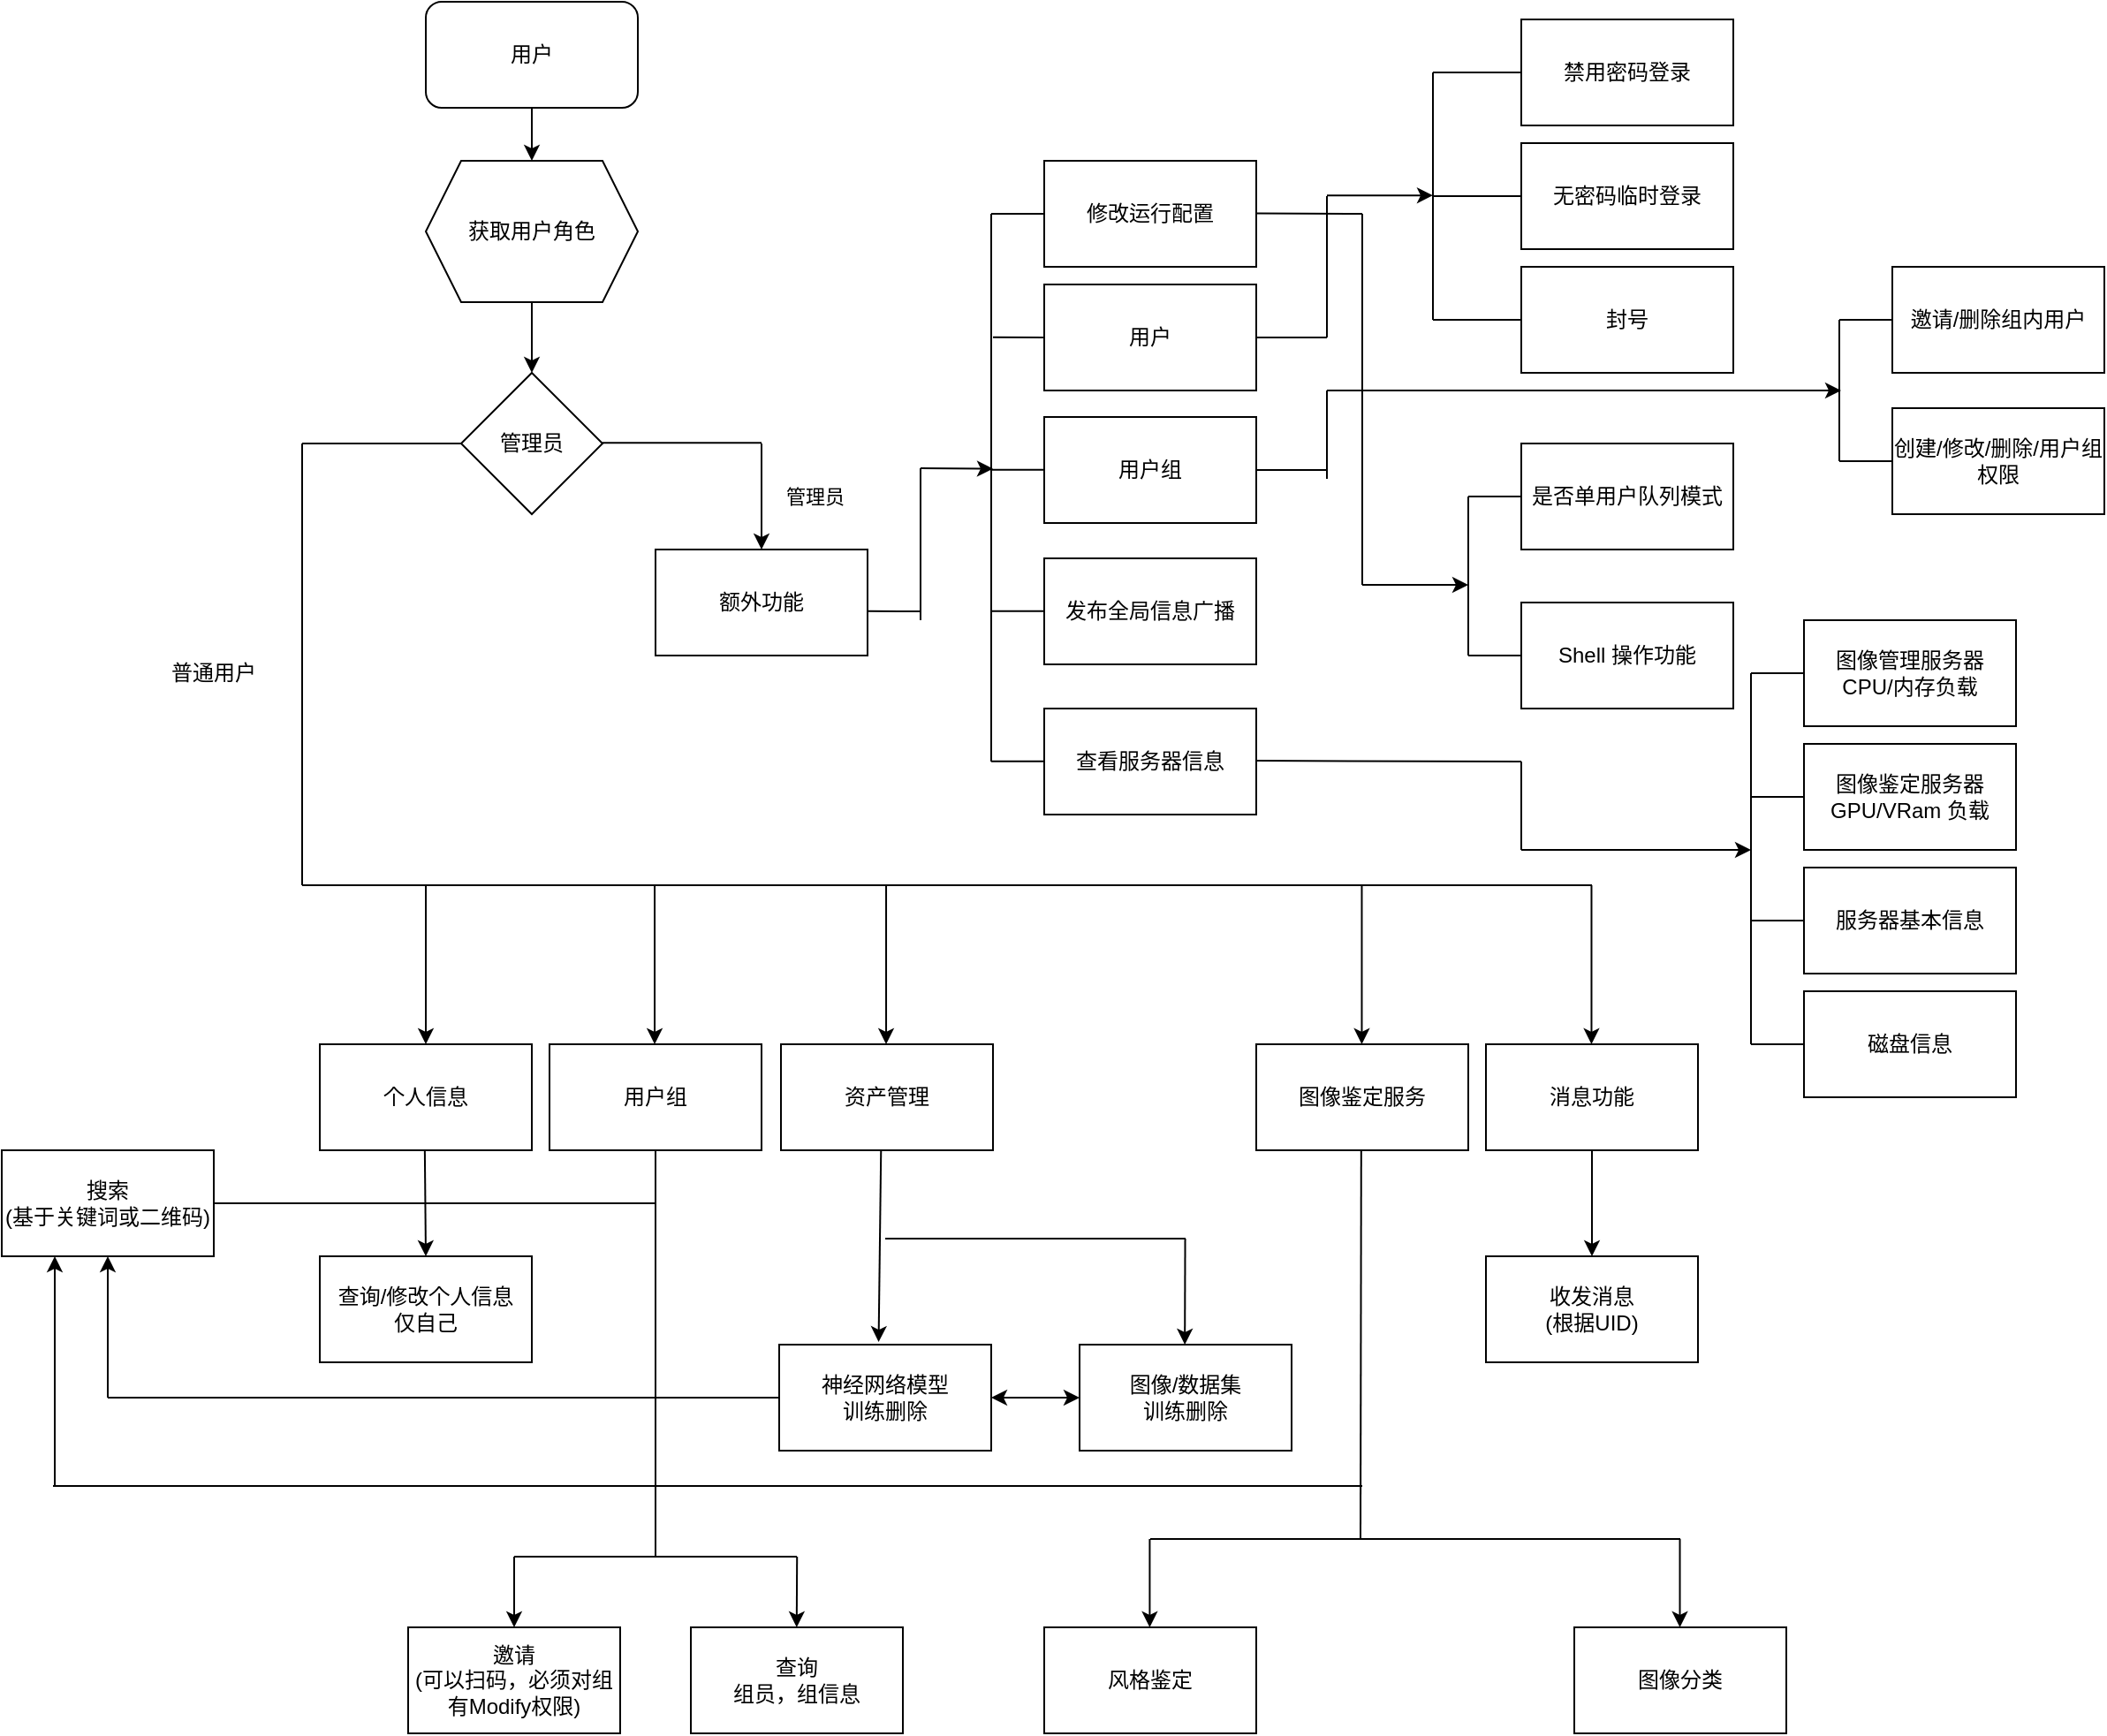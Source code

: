 <mxfile>
    <diagram id="TzvDb5SD6w05_vblTGc2" name="第 1 页">
        <mxGraphModel dx="1647" dy="1088" grid="1" gridSize="10" guides="1" tooltips="1" connect="1" arrows="1" fold="1" page="1" pageScale="1" pageWidth="768000" pageHeight="432000" math="0" shadow="0">
            <root>
                <mxCell id="0"/>
                <mxCell id="1" parent="0"/>
                <mxCell id="16" value="用户" style="rounded=1;whiteSpace=wrap;html=1;" parent="1" vertex="1">
                    <mxGeometry x="270" y="10" width="120" height="60" as="geometry"/>
                </mxCell>
                <mxCell id="74" value="获取用户角色" style="shape=hexagon;perimeter=hexagonPerimeter2;whiteSpace=wrap;html=1;fixedSize=1;" parent="1" vertex="1">
                    <mxGeometry x="270" y="100" width="120" height="80" as="geometry"/>
                </mxCell>
                <mxCell id="89" value="管理员" style="rhombus;whiteSpace=wrap;html=1;" parent="1" vertex="1">
                    <mxGeometry x="290" y="220" width="80" height="80" as="geometry"/>
                </mxCell>
                <mxCell id="90" value="" style="endArrow=classic;html=1;exitX=0.5;exitY=1;exitDx=0;exitDy=0;" parent="1" source="74" target="89" edge="1">
                    <mxGeometry width="50" height="50" relative="1" as="geometry">
                        <mxPoint x="470" y="350" as="sourcePoint"/>
                        <mxPoint x="520" y="300" as="targetPoint"/>
                    </mxGeometry>
                </mxCell>
                <mxCell id="92" value="额外功能" style="rounded=0;whiteSpace=wrap;html=1;" parent="1" vertex="1">
                    <mxGeometry x="400" y="320" width="120" height="60" as="geometry"/>
                </mxCell>
                <mxCell id="95" value="" style="endArrow=none;html=1;entryX=0;entryY=0.5;entryDx=0;entryDy=0;" parent="1" target="89" edge="1">
                    <mxGeometry width="50" height="50" relative="1" as="geometry">
                        <mxPoint x="200" y="260" as="sourcePoint"/>
                        <mxPoint x="490" y="210" as="targetPoint"/>
                    </mxGeometry>
                </mxCell>
                <mxCell id="96" value="" style="endArrow=none;html=1;entryX=0;entryY=0.5;entryDx=0;entryDy=0;" parent="1" edge="1">
                    <mxGeometry width="50" height="50" relative="1" as="geometry">
                        <mxPoint x="370.0" y="259.58" as="sourcePoint"/>
                        <mxPoint x="460.0" y="259.58" as="targetPoint"/>
                    </mxGeometry>
                </mxCell>
                <mxCell id="99" value="" style="endArrow=classic;html=1;" parent="1" edge="1">
                    <mxGeometry relative="1" as="geometry">
                        <mxPoint x="460" y="260" as="sourcePoint"/>
                        <mxPoint x="460" y="320" as="targetPoint"/>
                    </mxGeometry>
                </mxCell>
                <mxCell id="100" value="管理员" style="edgeLabel;resizable=0;html=1;align=center;verticalAlign=middle;" parent="99" connectable="0" vertex="1">
                    <mxGeometry relative="1" as="geometry">
                        <mxPoint x="30" as="offset"/>
                    </mxGeometry>
                </mxCell>
                <mxCell id="101" value="用户组" style="rounded=0;whiteSpace=wrap;html=1;" parent="1" vertex="1">
                    <mxGeometry x="620" y="245" width="120" height="60" as="geometry"/>
                </mxCell>
                <mxCell id="102" value="发布全局信息广播" style="rounded=0;whiteSpace=wrap;html=1;" parent="1" vertex="1">
                    <mxGeometry x="620" y="325" width="120" height="60" as="geometry"/>
                </mxCell>
                <mxCell id="103" value="查看服务器信息" style="rounded=0;whiteSpace=wrap;html=1;" parent="1" vertex="1">
                    <mxGeometry x="620" y="410" width="120" height="60" as="geometry"/>
                </mxCell>
                <mxCell id="108" value="个人信息" style="rounded=0;whiteSpace=wrap;html=1;" parent="1" vertex="1">
                    <mxGeometry x="210" y="600" width="120" height="60" as="geometry"/>
                </mxCell>
                <mxCell id="110" value="用户组" style="rounded=0;whiteSpace=wrap;html=1;" parent="1" vertex="1">
                    <mxGeometry x="340" y="600" width="120" height="60" as="geometry"/>
                </mxCell>
                <mxCell id="111" value="资产管理" style="rounded=0;whiteSpace=wrap;html=1;" parent="1" vertex="1">
                    <mxGeometry x="471" y="600" width="120" height="60" as="geometry"/>
                </mxCell>
                <mxCell id="112" value="图像鉴定服务" style="rounded=0;whiteSpace=wrap;html=1;" parent="1" vertex="1">
                    <mxGeometry x="740" y="600" width="120" height="60" as="geometry"/>
                </mxCell>
                <mxCell id="113" value="消息功能" style="rounded=0;whiteSpace=wrap;html=1;" parent="1" vertex="1">
                    <mxGeometry x="870" y="600" width="120" height="60" as="geometry"/>
                </mxCell>
                <mxCell id="114" value="" style="endArrow=none;html=1;" parent="1" edge="1">
                    <mxGeometry width="50" height="50" relative="1" as="geometry">
                        <mxPoint x="200" y="510" as="sourcePoint"/>
                        <mxPoint x="200" y="260" as="targetPoint"/>
                    </mxGeometry>
                </mxCell>
                <mxCell id="115" value="" style="endArrow=none;html=1;" parent="1" edge="1">
                    <mxGeometry width="50" height="50" relative="1" as="geometry">
                        <mxPoint x="200" y="510" as="sourcePoint"/>
                        <mxPoint x="930" y="510" as="targetPoint"/>
                    </mxGeometry>
                </mxCell>
                <mxCell id="117" value="" style="endArrow=classic;html=1;" parent="1" edge="1">
                    <mxGeometry width="50" height="50" relative="1" as="geometry">
                        <mxPoint x="270" y="510" as="sourcePoint"/>
                        <mxPoint x="270" y="600" as="targetPoint"/>
                    </mxGeometry>
                </mxCell>
                <mxCell id="119" value="" style="endArrow=classic;html=1;" parent="1" edge="1">
                    <mxGeometry width="50" height="50" relative="1" as="geometry">
                        <mxPoint x="399.52" y="510" as="sourcePoint"/>
                        <mxPoint x="399.52" y="600" as="targetPoint"/>
                    </mxGeometry>
                </mxCell>
                <mxCell id="120" value="" style="endArrow=classic;html=1;" parent="1" edge="1">
                    <mxGeometry width="50" height="50" relative="1" as="geometry">
                        <mxPoint x="530.52" y="510" as="sourcePoint"/>
                        <mxPoint x="530.52" y="600" as="targetPoint"/>
                    </mxGeometry>
                </mxCell>
                <mxCell id="122" value="" style="endArrow=classic;html=1;" parent="1" edge="1">
                    <mxGeometry width="50" height="50" relative="1" as="geometry">
                        <mxPoint x="799.74" y="510" as="sourcePoint"/>
                        <mxPoint x="799.74" y="600" as="targetPoint"/>
                    </mxGeometry>
                </mxCell>
                <mxCell id="123" value="" style="endArrow=classic;html=1;" parent="1" edge="1">
                    <mxGeometry width="50" height="50" relative="1" as="geometry">
                        <mxPoint x="929.74" y="510" as="sourcePoint"/>
                        <mxPoint x="929.74" y="600" as="targetPoint"/>
                    </mxGeometry>
                </mxCell>
                <mxCell id="124" value="查询/修改个人信息&lt;br&gt;仅自己" style="rounded=0;whiteSpace=wrap;html=1;" parent="1" vertex="1">
                    <mxGeometry x="210" y="720" width="120" height="60" as="geometry"/>
                </mxCell>
                <mxCell id="125" value="" style="endArrow=classic;html=1;entryX=0.5;entryY=0;entryDx=0;entryDy=0;" parent="1" target="124" edge="1">
                    <mxGeometry width="50" height="50" relative="1" as="geometry">
                        <mxPoint x="269.43" y="660" as="sourcePoint"/>
                        <mxPoint x="269.43" y="710" as="targetPoint"/>
                    </mxGeometry>
                </mxCell>
                <mxCell id="127" value="图像/数据集&lt;br&gt;训练删除" style="rounded=0;whiteSpace=wrap;html=1;" parent="1" vertex="1">
                    <mxGeometry x="640" y="770" width="120" height="60" as="geometry"/>
                </mxCell>
                <mxCell id="128" value="神经网络模型&lt;br&gt;训练删除" style="rounded=0;whiteSpace=wrap;html=1;" parent="1" vertex="1">
                    <mxGeometry x="470" y="770" width="120" height="60" as="geometry"/>
                </mxCell>
                <mxCell id="132" value="收发消息&lt;br&gt;(根据UID)" style="rounded=0;whiteSpace=wrap;html=1;" parent="1" vertex="1">
                    <mxGeometry x="870" y="720" width="120" height="60" as="geometry"/>
                </mxCell>
                <mxCell id="133" value="" style="endArrow=none;html=1;entryX=0.5;entryY=1;entryDx=0;entryDy=0;" parent="1" target="110" edge="1">
                    <mxGeometry width="50" height="50" relative="1" as="geometry">
                        <mxPoint x="400" y="890" as="sourcePoint"/>
                        <mxPoint x="430" y="720" as="targetPoint"/>
                    </mxGeometry>
                </mxCell>
                <mxCell id="136" value="查询&lt;br&gt;组员，组信息" style="rounded=0;whiteSpace=wrap;html=1;" parent="1" vertex="1">
                    <mxGeometry x="420" y="930" width="120" height="60" as="geometry"/>
                </mxCell>
                <mxCell id="137" value="邀请&lt;br&gt;(可以扫码，必须对组有Modify权限)" style="rounded=0;whiteSpace=wrap;html=1;" parent="1" vertex="1">
                    <mxGeometry x="260" y="930" width="120" height="60" as="geometry"/>
                </mxCell>
                <mxCell id="138" value="搜索&lt;br&gt;(基于关键词或二维码)" style="rounded=0;whiteSpace=wrap;html=1;" parent="1" vertex="1">
                    <mxGeometry x="30" y="660" width="120" height="60" as="geometry"/>
                </mxCell>
                <mxCell id="144" value="" style="endArrow=classic;html=1;entryX=0.5;entryY=0;entryDx=0;entryDy=0;" parent="1" target="137" edge="1">
                    <mxGeometry width="50" height="50" relative="1" as="geometry">
                        <mxPoint x="320" y="890" as="sourcePoint"/>
                        <mxPoint x="430" y="860" as="targetPoint"/>
                    </mxGeometry>
                </mxCell>
                <mxCell id="145" value="" style="endArrow=classic;html=1;entryX=0.5;entryY=0;entryDx=0;entryDy=0;" parent="1" edge="1">
                    <mxGeometry width="50" height="50" relative="1" as="geometry">
                        <mxPoint x="480.1" y="890" as="sourcePoint"/>
                        <mxPoint x="479.9" y="930" as="targetPoint"/>
                    </mxGeometry>
                </mxCell>
                <mxCell id="146" value="" style="endArrow=none;html=1;" parent="1" edge="1">
                    <mxGeometry width="50" height="50" relative="1" as="geometry">
                        <mxPoint x="400" y="890" as="sourcePoint"/>
                        <mxPoint x="480" y="890" as="targetPoint"/>
                    </mxGeometry>
                </mxCell>
                <mxCell id="147" value="" style="endArrow=none;html=1;" parent="1" edge="1">
                    <mxGeometry width="50" height="50" relative="1" as="geometry">
                        <mxPoint x="320" y="890" as="sourcePoint"/>
                        <mxPoint x="400" y="890" as="targetPoint"/>
                    </mxGeometry>
                </mxCell>
                <mxCell id="148" value="" style="endArrow=classic;html=1;exitX=0.5;exitY=1;exitDx=0;exitDy=0;entryX=0.5;entryY=0;entryDx=0;entryDy=0;" parent="1" source="113" target="132" edge="1">
                    <mxGeometry width="50" height="50" relative="1" as="geometry">
                        <mxPoint x="810" y="830" as="sourcePoint"/>
                        <mxPoint x="860" y="780" as="targetPoint"/>
                    </mxGeometry>
                </mxCell>
                <mxCell id="150" value="风格鉴定" style="rounded=0;whiteSpace=wrap;html=1;" parent="1" vertex="1">
                    <mxGeometry x="620" y="930" width="120" height="60" as="geometry"/>
                </mxCell>
                <mxCell id="151" value="图像分类" style="rounded=0;whiteSpace=wrap;html=1;" parent="1" vertex="1">
                    <mxGeometry x="920" y="930" width="120" height="60" as="geometry"/>
                </mxCell>
                <mxCell id="152" value="" style="endArrow=none;html=1;" parent="1" edge="1">
                    <mxGeometry width="50" height="50" relative="1" as="geometry">
                        <mxPoint x="799" y="880" as="sourcePoint"/>
                        <mxPoint x="799.41" y="660" as="targetPoint"/>
                    </mxGeometry>
                </mxCell>
                <mxCell id="154" value="" style="endArrow=classic;html=1;" parent="1" edge="1">
                    <mxGeometry width="50" height="50" relative="1" as="geometry">
                        <mxPoint x="979.76" y="880" as="sourcePoint"/>
                        <mxPoint x="979.76" y="930" as="targetPoint"/>
                    </mxGeometry>
                </mxCell>
                <mxCell id="155" value="" style="endArrow=classic;html=1;" parent="1" edge="1">
                    <mxGeometry width="50" height="50" relative="1" as="geometry">
                        <mxPoint x="679.71" y="880" as="sourcePoint"/>
                        <mxPoint x="679.71" y="930" as="targetPoint"/>
                    </mxGeometry>
                </mxCell>
                <mxCell id="157" value="" style="endArrow=none;html=1;" parent="1" edge="1">
                    <mxGeometry width="50" height="50" relative="1" as="geometry">
                        <mxPoint x="680" y="880" as="sourcePoint"/>
                        <mxPoint x="980" y="880" as="targetPoint"/>
                    </mxGeometry>
                </mxCell>
                <mxCell id="159" value="" style="endArrow=classic;html=1;entryX=0.469;entryY=-0.024;entryDx=0;entryDy=0;entryPerimeter=0;exitX=0.472;exitY=0.992;exitDx=0;exitDy=0;exitPerimeter=0;" parent="1" source="111" target="128" edge="1">
                    <mxGeometry width="50" height="50" relative="1" as="geometry">
                        <mxPoint x="530" y="730" as="sourcePoint"/>
                        <mxPoint x="480" y="710" as="targetPoint"/>
                    </mxGeometry>
                </mxCell>
                <mxCell id="162" value="" style="endArrow=none;html=1;" parent="1" edge="1">
                    <mxGeometry width="50" height="50" relative="1" as="geometry">
                        <mxPoint x="530" y="710" as="sourcePoint"/>
                        <mxPoint x="700" y="710" as="targetPoint"/>
                    </mxGeometry>
                </mxCell>
                <mxCell id="163" value="" style="endArrow=classic;html=1;" parent="1" edge="1">
                    <mxGeometry width="50" height="50" relative="1" as="geometry">
                        <mxPoint x="699.77" y="710" as="sourcePoint"/>
                        <mxPoint x="699.58" y="770" as="targetPoint"/>
                    </mxGeometry>
                </mxCell>
                <mxCell id="165" value="" style="endArrow=none;html=1;entryX=1;entryY=0.5;entryDx=0;entryDy=0;" parent="1" target="138" edge="1">
                    <mxGeometry width="50" height="50" relative="1" as="geometry">
                        <mxPoint x="400" y="690" as="sourcePoint"/>
                        <mxPoint x="530" y="740" as="targetPoint"/>
                    </mxGeometry>
                </mxCell>
                <mxCell id="168" value="" style="endArrow=classic;html=1;entryX=0.5;entryY=1;entryDx=0;entryDy=0;" parent="1" target="138" edge="1">
                    <mxGeometry width="50" height="50" relative="1" as="geometry">
                        <mxPoint x="90" y="800" as="sourcePoint"/>
                        <mxPoint x="135" y="750" as="targetPoint"/>
                    </mxGeometry>
                </mxCell>
                <mxCell id="170" value="" style="endArrow=none;html=1;entryX=0;entryY=0.5;entryDx=0;entryDy=0;" parent="1" target="128" edge="1">
                    <mxGeometry width="50" height="50" relative="1" as="geometry">
                        <mxPoint x="90" y="800" as="sourcePoint"/>
                        <mxPoint x="140" y="860" as="targetPoint"/>
                    </mxGeometry>
                </mxCell>
                <mxCell id="171" value="" style="endArrow=classic;startArrow=classic;html=1;exitX=1;exitY=0.5;exitDx=0;exitDy=0;entryX=0;entryY=0.5;entryDx=0;entryDy=0;" parent="1" source="128" target="127" edge="1">
                    <mxGeometry width="50" height="50" relative="1" as="geometry">
                        <mxPoint x="670" y="730" as="sourcePoint"/>
                        <mxPoint x="720" y="680" as="targetPoint"/>
                    </mxGeometry>
                </mxCell>
                <mxCell id="172" value="" style="endArrow=classic;html=1;exitX=0.5;exitY=1;exitDx=0;exitDy=0;entryX=0.5;entryY=0;entryDx=0;entryDy=0;" parent="1" source="16" target="74" edge="1">
                    <mxGeometry width="50" height="50" relative="1" as="geometry">
                        <mxPoint x="410" y="60" as="sourcePoint"/>
                        <mxPoint x="330" y="124" as="targetPoint"/>
                    </mxGeometry>
                </mxCell>
                <mxCell id="173" value="普通用户" style="text;html=1;strokeColor=none;fillColor=none;align=center;verticalAlign=middle;whiteSpace=wrap;rounded=0;" vertex="1" parent="1">
                    <mxGeometry x="120" y="375" width="60" height="30" as="geometry"/>
                </mxCell>
                <mxCell id="174" value="用户" style="rounded=0;whiteSpace=wrap;html=1;" vertex="1" parent="1">
                    <mxGeometry x="620" y="170" width="120" height="60" as="geometry"/>
                </mxCell>
                <mxCell id="175" value="无密码临时登录" style="rounded=0;whiteSpace=wrap;html=1;" vertex="1" parent="1">
                    <mxGeometry x="890" y="90" width="120" height="60" as="geometry"/>
                </mxCell>
                <mxCell id="176" value="封号" style="rounded=0;whiteSpace=wrap;html=1;" vertex="1" parent="1">
                    <mxGeometry x="890" y="160" width="120" height="60" as="geometry"/>
                </mxCell>
                <mxCell id="177" value="禁用密码登录" style="rounded=0;whiteSpace=wrap;html=1;" vertex="1" parent="1">
                    <mxGeometry x="890" y="20" width="120" height="60" as="geometry"/>
                </mxCell>
                <mxCell id="178" value="邀请/删除组内用户" style="rounded=0;whiteSpace=wrap;html=1;" vertex="1" parent="1">
                    <mxGeometry x="1100" y="160" width="120" height="60" as="geometry"/>
                </mxCell>
                <mxCell id="179" value="创建/修改/删除/用户组&lt;br&gt;权限" style="rounded=0;whiteSpace=wrap;html=1;" vertex="1" parent="1">
                    <mxGeometry x="1100" y="240" width="120" height="60" as="geometry"/>
                </mxCell>
                <mxCell id="180" value="图像管理服务器&lt;br&gt;CPU/内存负载" style="rounded=0;whiteSpace=wrap;html=1;" vertex="1" parent="1">
                    <mxGeometry x="1050" y="360" width="120" height="60" as="geometry"/>
                </mxCell>
                <mxCell id="181" value="图像鉴定服务器&lt;br&gt;GPU/VRam 负载" style="rounded=0;whiteSpace=wrap;html=1;" vertex="1" parent="1">
                    <mxGeometry x="1050" y="430" width="120" height="60" as="geometry"/>
                </mxCell>
                <mxCell id="182" value="服务器基本信息" style="rounded=0;whiteSpace=wrap;html=1;" vertex="1" parent="1">
                    <mxGeometry x="1050" y="500" width="120" height="60" as="geometry"/>
                </mxCell>
                <mxCell id="183" value="磁盘信息" style="rounded=0;whiteSpace=wrap;html=1;" vertex="1" parent="1">
                    <mxGeometry x="1050" y="570" width="120" height="60" as="geometry"/>
                </mxCell>
                <mxCell id="184" value="修改运行配置" style="rounded=0;whiteSpace=wrap;html=1;" vertex="1" parent="1">
                    <mxGeometry x="620" y="100" width="120" height="60" as="geometry"/>
                </mxCell>
                <mxCell id="185" value="是否单用户队列模式" style="rounded=0;whiteSpace=wrap;html=1;" vertex="1" parent="1">
                    <mxGeometry x="890" y="260" width="120" height="60" as="geometry"/>
                </mxCell>
                <mxCell id="186" value="Shell 操作功能" style="rounded=0;whiteSpace=wrap;html=1;" vertex="1" parent="1">
                    <mxGeometry x="890" y="350" width="120" height="60" as="geometry"/>
                </mxCell>
                <mxCell id="187" value="" style="endArrow=none;html=1;" edge="1" parent="1">
                    <mxGeometry width="50" height="50" relative="1" as="geometry">
                        <mxPoint x="840" y="190" as="sourcePoint"/>
                        <mxPoint x="840" y="50" as="targetPoint"/>
                    </mxGeometry>
                </mxCell>
                <mxCell id="188" value="" style="endArrow=none;html=1;entryX=0;entryY=0.5;entryDx=0;entryDy=0;" edge="1" parent="1" target="176">
                    <mxGeometry width="50" height="50" relative="1" as="geometry">
                        <mxPoint x="840" y="190" as="sourcePoint"/>
                        <mxPoint x="890" y="110" as="targetPoint"/>
                    </mxGeometry>
                </mxCell>
                <mxCell id="189" value="" style="endArrow=none;html=1;entryX=0;entryY=0.5;entryDx=0;entryDy=0;" edge="1" parent="1" target="177">
                    <mxGeometry width="50" height="50" relative="1" as="geometry">
                        <mxPoint x="840" y="50" as="sourcePoint"/>
                        <mxPoint x="890" y="110" as="targetPoint"/>
                    </mxGeometry>
                </mxCell>
                <mxCell id="191" value="" style="endArrow=none;html=1;entryX=0;entryY=0.5;entryDx=0;entryDy=0;" edge="1" parent="1" target="175">
                    <mxGeometry width="50" height="50" relative="1" as="geometry">
                        <mxPoint x="840" y="120" as="sourcePoint"/>
                        <mxPoint x="890" y="110" as="targetPoint"/>
                    </mxGeometry>
                </mxCell>
                <mxCell id="192" value="" style="endArrow=none;html=1;" edge="1" parent="1">
                    <mxGeometry width="50" height="50" relative="1" as="geometry">
                        <mxPoint x="1070" y="270" as="sourcePoint"/>
                        <mxPoint x="1070" y="190" as="targetPoint"/>
                    </mxGeometry>
                </mxCell>
                <mxCell id="194" value="" style="endArrow=none;html=1;entryX=0;entryY=0.5;entryDx=0;entryDy=0;" edge="1" parent="1" target="178">
                    <mxGeometry width="50" height="50" relative="1" as="geometry">
                        <mxPoint x="1070" y="190" as="sourcePoint"/>
                        <mxPoint x="890" y="270" as="targetPoint"/>
                    </mxGeometry>
                </mxCell>
                <mxCell id="195" value="" style="endArrow=none;html=1;entryX=0;entryY=0.5;entryDx=0;entryDy=0;" edge="1" parent="1" target="179">
                    <mxGeometry width="50" height="50" relative="1" as="geometry">
                        <mxPoint x="1070" y="270" as="sourcePoint"/>
                        <mxPoint x="890" y="270" as="targetPoint"/>
                    </mxGeometry>
                </mxCell>
                <mxCell id="197" value="" style="endArrow=none;html=1;" edge="1" parent="1">
                    <mxGeometry width="50" height="50" relative="1" as="geometry">
                        <mxPoint x="860" y="380" as="sourcePoint"/>
                        <mxPoint x="860" y="290" as="targetPoint"/>
                    </mxGeometry>
                </mxCell>
                <mxCell id="198" value="" style="endArrow=none;html=1;exitX=0;exitY=0.5;exitDx=0;exitDy=0;" edge="1" parent="1" source="185">
                    <mxGeometry width="50" height="50" relative="1" as="geometry">
                        <mxPoint x="880" y="320" as="sourcePoint"/>
                        <mxPoint x="860" y="290" as="targetPoint"/>
                    </mxGeometry>
                </mxCell>
                <mxCell id="199" value="" style="endArrow=none;html=1;entryX=0;entryY=0.5;entryDx=0;entryDy=0;" edge="1" parent="1" target="186">
                    <mxGeometry width="50" height="50" relative="1" as="geometry">
                        <mxPoint x="860" y="380" as="sourcePoint"/>
                        <mxPoint x="930" y="270" as="targetPoint"/>
                    </mxGeometry>
                </mxCell>
                <mxCell id="200" value="" style="endArrow=none;html=1;" edge="1" parent="1">
                    <mxGeometry width="50" height="50" relative="1" as="geometry">
                        <mxPoint x="1020" y="600" as="sourcePoint"/>
                        <mxPoint x="1020" y="390" as="targetPoint"/>
                    </mxGeometry>
                </mxCell>
                <mxCell id="201" value="" style="endArrow=none;html=1;entryX=0;entryY=0.5;entryDx=0;entryDy=0;" edge="1" parent="1" target="180">
                    <mxGeometry width="50" height="50" relative="1" as="geometry">
                        <mxPoint x="1020" y="390" as="sourcePoint"/>
                        <mxPoint x="890" y="510" as="targetPoint"/>
                    </mxGeometry>
                </mxCell>
                <mxCell id="202" value="" style="endArrow=none;html=1;entryX=0;entryY=0.5;entryDx=0;entryDy=0;" edge="1" parent="1" target="181">
                    <mxGeometry width="50" height="50" relative="1" as="geometry">
                        <mxPoint x="1020" y="460" as="sourcePoint"/>
                        <mxPoint x="890" y="510" as="targetPoint"/>
                    </mxGeometry>
                </mxCell>
                <mxCell id="203" value="" style="endArrow=none;html=1;entryX=0;entryY=0.5;entryDx=0;entryDy=0;" edge="1" parent="1" target="182">
                    <mxGeometry width="50" height="50" relative="1" as="geometry">
                        <mxPoint x="1020" y="530" as="sourcePoint"/>
                        <mxPoint x="890" y="430" as="targetPoint"/>
                    </mxGeometry>
                </mxCell>
                <mxCell id="204" value="" style="endArrow=none;html=1;entryX=0;entryY=0.5;entryDx=0;entryDy=0;" edge="1" parent="1" target="183">
                    <mxGeometry width="50" height="50" relative="1" as="geometry">
                        <mxPoint x="1020" y="600" as="sourcePoint"/>
                        <mxPoint x="890" y="430" as="targetPoint"/>
                    </mxGeometry>
                </mxCell>
                <mxCell id="213" value="" style="endArrow=none;html=1;rounded=1;entryX=0;entryY=0.5;entryDx=0;entryDy=0;" edge="1" parent="1" target="184">
                    <mxGeometry width="50" height="50" relative="1" as="geometry">
                        <mxPoint x="590" y="130" as="sourcePoint"/>
                        <mxPoint x="630" y="160" as="targetPoint"/>
                    </mxGeometry>
                </mxCell>
                <mxCell id="214" value="" style="endArrow=none;html=1;rounded=1;" edge="1" parent="1">
                    <mxGeometry width="50" height="50" relative="1" as="geometry">
                        <mxPoint x="591" y="199.91" as="sourcePoint"/>
                        <mxPoint x="620" y="200" as="targetPoint"/>
                    </mxGeometry>
                </mxCell>
                <mxCell id="215" value="" style="endArrow=none;html=1;rounded=1;entryX=0;entryY=0.5;entryDx=0;entryDy=0;" edge="1" parent="1">
                    <mxGeometry width="50" height="50" relative="1" as="geometry">
                        <mxPoint x="590" y="274.91" as="sourcePoint"/>
                        <mxPoint x="620" y="274.91" as="targetPoint"/>
                    </mxGeometry>
                </mxCell>
                <mxCell id="216" value="" style="endArrow=none;html=1;rounded=1;entryX=0;entryY=0.5;entryDx=0;entryDy=0;" edge="1" parent="1">
                    <mxGeometry width="50" height="50" relative="1" as="geometry">
                        <mxPoint x="590" y="354.91" as="sourcePoint"/>
                        <mxPoint x="620" y="354.91" as="targetPoint"/>
                    </mxGeometry>
                </mxCell>
                <mxCell id="218" value="" style="endArrow=none;html=1;rounded=1;entryX=0;entryY=0.5;entryDx=0;entryDy=0;" edge="1" parent="1">
                    <mxGeometry width="50" height="50" relative="1" as="geometry">
                        <mxPoint x="590" y="439.91" as="sourcePoint"/>
                        <mxPoint x="620" y="439.91" as="targetPoint"/>
                    </mxGeometry>
                </mxCell>
                <mxCell id="219" value="" style="endArrow=none;html=1;rounded=1;" edge="1" parent="1">
                    <mxGeometry width="50" height="50" relative="1" as="geometry">
                        <mxPoint x="590" y="440" as="sourcePoint"/>
                        <mxPoint x="590" y="130" as="targetPoint"/>
                    </mxGeometry>
                </mxCell>
                <mxCell id="222" value="" style="endArrow=none;html=1;rounded=1;" edge="1" parent="1">
                    <mxGeometry width="50" height="50" relative="1" as="geometry">
                        <mxPoint x="740" y="439.55" as="sourcePoint"/>
                        <mxPoint x="890" y="440" as="targetPoint"/>
                    </mxGeometry>
                </mxCell>
                <mxCell id="223" value="" style="endArrow=none;html=1;rounded=1;" edge="1" parent="1">
                    <mxGeometry width="50" height="50" relative="1" as="geometry">
                        <mxPoint x="890" y="440" as="sourcePoint"/>
                        <mxPoint x="890" y="490" as="targetPoint"/>
                    </mxGeometry>
                </mxCell>
                <mxCell id="224" value="" style="endArrow=classic;html=1;rounded=1;" edge="1" parent="1">
                    <mxGeometry width="50" height="50" relative="1" as="geometry">
                        <mxPoint x="780" y="230" as="sourcePoint"/>
                        <mxPoint x="1071.0" y="230" as="targetPoint"/>
                    </mxGeometry>
                </mxCell>
                <mxCell id="225" value="" style="endArrow=classic;html=1;rounded=1;" edge="1" parent="1">
                    <mxGeometry width="50" height="50" relative="1" as="geometry">
                        <mxPoint x="890" y="490" as="sourcePoint"/>
                        <mxPoint x="1020" y="490" as="targetPoint"/>
                    </mxGeometry>
                </mxCell>
                <mxCell id="226" value="" style="endArrow=none;html=1;rounded=1;exitX=1;exitY=0.5;exitDx=0;exitDy=0;" edge="1" parent="1" source="101">
                    <mxGeometry width="50" height="50" relative="1" as="geometry">
                        <mxPoint x="820" y="250" as="sourcePoint"/>
                        <mxPoint x="780" y="275" as="targetPoint"/>
                    </mxGeometry>
                </mxCell>
                <mxCell id="227" value="" style="endArrow=none;html=1;rounded=1;" edge="1" parent="1">
                    <mxGeometry width="50" height="50" relative="1" as="geometry">
                        <mxPoint x="780" y="280" as="sourcePoint"/>
                        <mxPoint x="780" y="230" as="targetPoint"/>
                    </mxGeometry>
                </mxCell>
                <mxCell id="228" value="" style="endArrow=classic;html=1;rounded=1;" edge="1" parent="1">
                    <mxGeometry width="50" height="50" relative="1" as="geometry">
                        <mxPoint x="780" y="119.6" as="sourcePoint"/>
                        <mxPoint x="840" y="119.6" as="targetPoint"/>
                    </mxGeometry>
                </mxCell>
                <mxCell id="229" value="" style="endArrow=none;html=1;rounded=1;" edge="1" parent="1">
                    <mxGeometry width="50" height="50" relative="1" as="geometry">
                        <mxPoint x="780" y="200" as="sourcePoint"/>
                        <mxPoint x="780" y="120" as="targetPoint"/>
                    </mxGeometry>
                </mxCell>
                <mxCell id="230" value="" style="endArrow=none;html=1;rounded=1;exitX=1;exitY=0.5;exitDx=0;exitDy=0;" edge="1" parent="1" source="174">
                    <mxGeometry width="50" height="50" relative="1" as="geometry">
                        <mxPoint x="743" y="200" as="sourcePoint"/>
                        <mxPoint x="780" y="200" as="targetPoint"/>
                    </mxGeometry>
                </mxCell>
                <mxCell id="232" value="" style="endArrow=none;html=1;rounded=1;" edge="1" parent="1">
                    <mxGeometry width="50" height="50" relative="1" as="geometry">
                        <mxPoint x="800" y="130" as="sourcePoint"/>
                        <mxPoint x="740" y="129.76" as="targetPoint"/>
                    </mxGeometry>
                </mxCell>
                <mxCell id="234" value="" style="endArrow=classic;html=1;rounded=1;" edge="1" parent="1">
                    <mxGeometry width="50" height="50" relative="1" as="geometry">
                        <mxPoint x="800" y="340" as="sourcePoint"/>
                        <mxPoint x="860" y="340" as="targetPoint"/>
                    </mxGeometry>
                </mxCell>
                <mxCell id="236" value="" style="endArrow=none;html=1;rounded=1;" edge="1" parent="1">
                    <mxGeometry width="50" height="50" relative="1" as="geometry">
                        <mxPoint x="800" y="340" as="sourcePoint"/>
                        <mxPoint x="800" y="130" as="targetPoint"/>
                    </mxGeometry>
                </mxCell>
                <mxCell id="237" value="" style="endArrow=classic;html=1;rounded=1;" edge="1" parent="1">
                    <mxGeometry width="50" height="50" relative="1" as="geometry">
                        <mxPoint x="550" y="274" as="sourcePoint"/>
                        <mxPoint x="591" y="274.29" as="targetPoint"/>
                    </mxGeometry>
                </mxCell>
                <mxCell id="239" value="" style="endArrow=none;html=1;rounded=1;" edge="1" parent="1">
                    <mxGeometry width="50" height="50" relative="1" as="geometry">
                        <mxPoint x="520" y="354.92" as="sourcePoint"/>
                        <mxPoint x="550" y="355" as="targetPoint"/>
                    </mxGeometry>
                </mxCell>
                <mxCell id="240" value="" style="endArrow=none;html=1;rounded=1;" edge="1" parent="1">
                    <mxGeometry width="50" height="50" relative="1" as="geometry">
                        <mxPoint x="550" y="274" as="sourcePoint"/>
                        <mxPoint x="550" y="360" as="targetPoint"/>
                    </mxGeometry>
                </mxCell>
                <mxCell id="241" value="" style="endArrow=none;html=1;rounded=1;" edge="1" parent="1">
                    <mxGeometry width="50" height="50" relative="1" as="geometry">
                        <mxPoint x="59" y="850" as="sourcePoint"/>
                        <mxPoint x="800" y="850" as="targetPoint"/>
                    </mxGeometry>
                </mxCell>
                <mxCell id="242" value="" style="endArrow=classic;html=1;rounded=1;entryX=0.25;entryY=1;entryDx=0;entryDy=0;" edge="1" parent="1" target="138">
                    <mxGeometry width="50" height="50" relative="1" as="geometry">
                        <mxPoint x="60" y="850" as="sourcePoint"/>
                        <mxPoint x="440" y="790" as="targetPoint"/>
                    </mxGeometry>
                </mxCell>
            </root>
        </mxGraphModel>
    </diagram>
</mxfile>